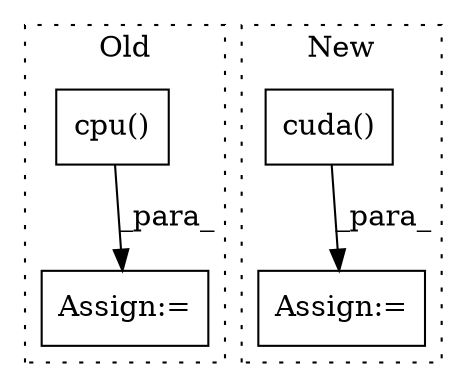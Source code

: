 digraph G {
subgraph cluster0 {
1 [label="cpu()" a="75" s="4165" l="29" shape="box"];
4 [label="Assign:=" a="68" s="4162" l="3" shape="box"];
label = "Old";
style="dotted";
}
subgraph cluster1 {
2 [label="cuda()" a="75" s="3871" l="10" shape="box"];
3 [label="Assign:=" a="68" s="4275" l="4" shape="box"];
label = "New";
style="dotted";
}
1 -> 4 [label="_para_"];
2 -> 3 [label="_para_"];
}
